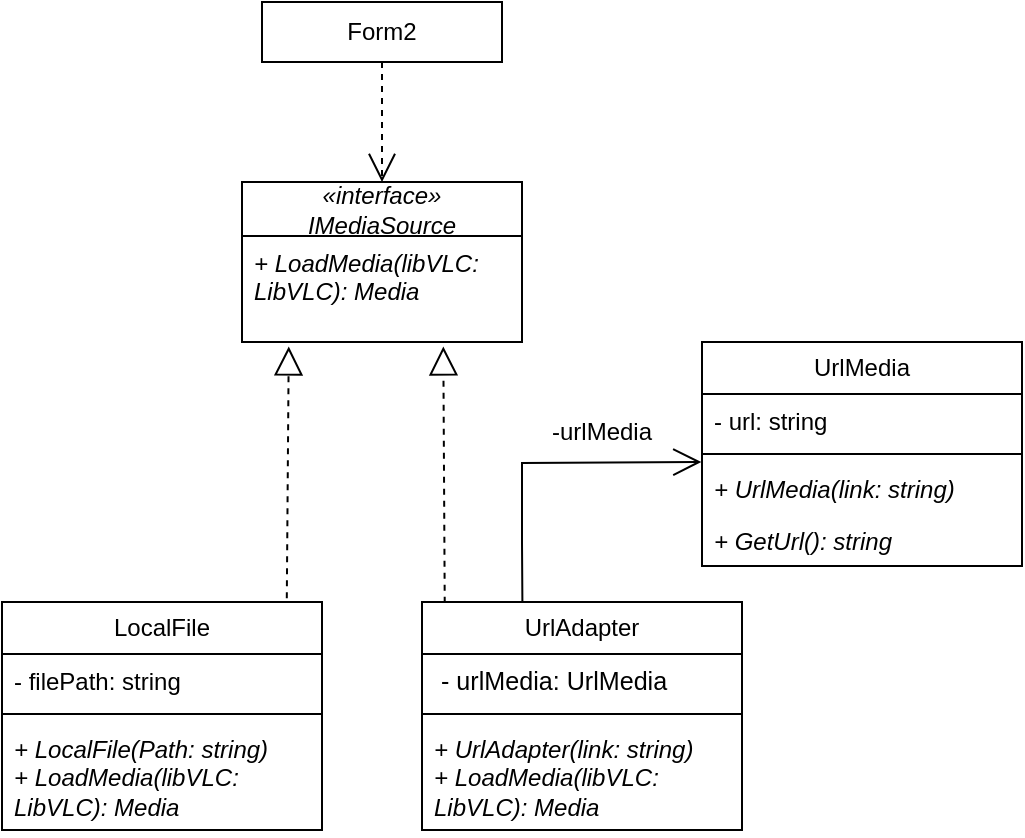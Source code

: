 <mxfile version="26.1.0">
  <diagram id="C5RBs43oDa-KdzZeNtuy" name="Page-1">
    <mxGraphModel dx="1075" dy="442" grid="1" gridSize="10" guides="1" tooltips="1" connect="1" arrows="1" fold="1" page="1" pageScale="1" pageWidth="827" pageHeight="1169" math="0" shadow="0">
      <root>
        <mxCell id="WIyWlLk6GJQsqaUBKTNV-0" />
        <mxCell id="WIyWlLk6GJQsqaUBKTNV-1" parent="WIyWlLk6GJQsqaUBKTNV-0" />
        <mxCell id="KC0JBzl_3fo8Be8MP1vC-3" value="Form2" style="rounded=0;whiteSpace=wrap;html=1;" parent="WIyWlLk6GJQsqaUBKTNV-1" vertex="1">
          <mxGeometry x="370" y="260" width="120" height="30" as="geometry" />
        </mxCell>
        <mxCell id="KC0JBzl_3fo8Be8MP1vC-11" value="UrlMedia" style="swimlane;fontStyle=0;childLayout=stackLayout;horizontal=1;startSize=26;fillColor=none;horizontalStack=0;resizeParent=1;resizeParentMax=0;resizeLast=0;collapsible=1;marginBottom=0;whiteSpace=wrap;html=1;" parent="WIyWlLk6GJQsqaUBKTNV-1" vertex="1">
          <mxGeometry x="590" y="430" width="160" height="112" as="geometry">
            <mxRectangle x="262" y="500" width="120" height="30" as="alternateBounds" />
          </mxGeometry>
        </mxCell>
        <mxCell id="yHOgOAt53ZyQ0nN1Mm53-22" value="- url: string&amp;nbsp;" style="text;strokeColor=none;fillColor=none;align=left;verticalAlign=top;spacingLeft=4;spacingRight=4;overflow=hidden;rotatable=0;points=[[0,0.5],[1,0.5]];portConstraint=eastwest;whiteSpace=wrap;html=1;" vertex="1" parent="KC0JBzl_3fo8Be8MP1vC-11">
          <mxGeometry y="26" width="160" height="26" as="geometry" />
        </mxCell>
        <mxCell id="yHOgOAt53ZyQ0nN1Mm53-23" value="" style="line;strokeWidth=1;fillColor=none;align=left;verticalAlign=middle;spacingTop=-1;spacingLeft=3;spacingRight=3;rotatable=0;labelPosition=right;points=[];portConstraint=eastwest;strokeColor=inherit;" vertex="1" parent="KC0JBzl_3fo8Be8MP1vC-11">
          <mxGeometry y="52" width="160" height="8" as="geometry" />
        </mxCell>
        <mxCell id="KC0JBzl_3fo8Be8MP1vC-12" value="&lt;i&gt;+ UrlMedia(link: string)&lt;/i&gt;" style="text;strokeColor=none;fillColor=none;align=left;verticalAlign=top;spacingLeft=4;spacingRight=4;overflow=hidden;rotatable=0;points=[[0,0.5],[1,0.5]];portConstraint=eastwest;whiteSpace=wrap;html=1;" parent="KC0JBzl_3fo8Be8MP1vC-11" vertex="1">
          <mxGeometry y="60" width="160" height="26" as="geometry" />
        </mxCell>
        <mxCell id="KC0JBzl_3fo8Be8MP1vC-13" value="&lt;i&gt;+ GetUrl(): string&lt;/i&gt;" style="text;strokeColor=none;fillColor=none;align=left;verticalAlign=top;spacingLeft=4;spacingRight=4;overflow=hidden;rotatable=0;points=[[0,0.5],[1,0.5]];portConstraint=eastwest;whiteSpace=wrap;html=1;fontStyle=0" parent="KC0JBzl_3fo8Be8MP1vC-11" vertex="1">
          <mxGeometry y="86" width="160" height="26" as="geometry" />
        </mxCell>
        <mxCell id="KC0JBzl_3fo8Be8MP1vC-33" value="&lt;div&gt;&lt;i&gt;«interface»&lt;/i&gt;&lt;/div&gt;IMediaSource" style="swimlane;fontStyle=2;childLayout=stackLayout;horizontal=1;startSize=27;fillColor=none;horizontalStack=0;resizeParent=1;resizeParentMax=0;resizeLast=0;collapsible=1;marginBottom=0;whiteSpace=wrap;html=1;" parent="WIyWlLk6GJQsqaUBKTNV-1" vertex="1">
          <mxGeometry x="360" y="350" width="140" height="80" as="geometry">
            <mxRectangle x="382" y="370" width="138" height="30" as="alternateBounds" />
          </mxGeometry>
        </mxCell>
        <mxCell id="KC0JBzl_3fo8Be8MP1vC-35" value="&lt;div&gt;+ LoadMedia(libVLC: LibVLC): Media&lt;/div&gt;" style="text;strokeColor=none;fillColor=none;align=left;verticalAlign=top;spacingLeft=4;spacingRight=4;overflow=hidden;rotatable=0;points=[[0,0.5],[1,0.5]];portConstraint=eastwest;whiteSpace=wrap;html=1;fontStyle=2" parent="KC0JBzl_3fo8Be8MP1vC-33" vertex="1">
          <mxGeometry y="27" width="140" height="53" as="geometry" />
        </mxCell>
        <mxCell id="KC0JBzl_3fo8Be8MP1vC-51" value="" style="endArrow=block;dashed=1;endFill=0;endSize=12;html=1;rounded=0;exitX=0.071;exitY=0.003;exitDx=0;exitDy=0;exitPerimeter=0;entryX=0.719;entryY=1.042;entryDx=0;entryDy=0;entryPerimeter=0;" parent="WIyWlLk6GJQsqaUBKTNV-1" source="yHOgOAt53ZyQ0nN1Mm53-0" target="KC0JBzl_3fo8Be8MP1vC-35" edge="1">
          <mxGeometry width="160" relative="1" as="geometry">
            <mxPoint x="450.0" y="560" as="sourcePoint" />
            <mxPoint x="461" y="450" as="targetPoint" />
          </mxGeometry>
        </mxCell>
        <mxCell id="KC0JBzl_3fo8Be8MP1vC-55" value="" style="endArrow=open;endSize=12;dashed=1;html=1;rounded=0;exitX=0.5;exitY=1;exitDx=0;exitDy=0;entryX=0.5;entryY=0;entryDx=0;entryDy=0;" parent="WIyWlLk6GJQsqaUBKTNV-1" source="KC0JBzl_3fo8Be8MP1vC-3" target="KC0JBzl_3fo8Be8MP1vC-33" edge="1">
          <mxGeometry width="160" relative="1" as="geometry">
            <mxPoint x="402" y="308" as="sourcePoint" />
            <mxPoint x="222" y="379" as="targetPoint" />
          </mxGeometry>
        </mxCell>
        <mxCell id="yHOgOAt53ZyQ0nN1Mm53-0" value="UrlAdapter" style="swimlane;fontStyle=0;childLayout=stackLayout;horizontal=1;startSize=26;fillColor=none;horizontalStack=0;resizeParent=1;resizeParentMax=0;resizeLast=0;collapsible=1;marginBottom=0;whiteSpace=wrap;html=1;" vertex="1" parent="WIyWlLk6GJQsqaUBKTNV-1">
          <mxGeometry x="450" y="560" width="160" height="114" as="geometry">
            <mxRectangle x="130" y="148" width="120" height="30" as="alternateBounds" />
          </mxGeometry>
        </mxCell>
        <mxCell id="yHOgOAt53ZyQ0nN1Mm53-18" value="&lt;pre style=&quot;font-family: var(--ds-font-family-code); overflow: auto; padding: calc(var(--ds-md-zoom)*8px)calc(var(--ds-md-zoom)*12px); text-wrap-mode: wrap; word-break: break-all; font-size: 12.573px; margin-top: 0px !important; margin-bottom: 0px !important;&quot;&gt;&lt;font style=&quot;color: rgb(0, 0, 0);&quot;&gt; - urlMedia: UrlMedia&lt;/font&gt;&lt;/pre&gt;" style="text;strokeColor=none;fillColor=none;align=left;verticalAlign=top;spacingLeft=4;spacingRight=4;overflow=hidden;rotatable=0;points=[[0,0.5],[1,0.5]];portConstraint=eastwest;whiteSpace=wrap;html=1;" vertex="1" parent="yHOgOAt53ZyQ0nN1Mm53-0">
          <mxGeometry y="26" width="160" height="26" as="geometry" />
        </mxCell>
        <mxCell id="yHOgOAt53ZyQ0nN1Mm53-19" value="" style="line;strokeWidth=1;fillColor=none;align=left;verticalAlign=middle;spacingTop=-1;spacingLeft=3;spacingRight=3;rotatable=0;labelPosition=right;points=[];portConstraint=eastwest;strokeColor=inherit;" vertex="1" parent="yHOgOAt53ZyQ0nN1Mm53-0">
          <mxGeometry y="52" width="160" height="8" as="geometry" />
        </mxCell>
        <mxCell id="yHOgOAt53ZyQ0nN1Mm53-1" value="&lt;i&gt;+ UrlAdapter(link: string)&lt;/i&gt;&lt;div&gt;&lt;i&gt;+ LoadMedia(libVLC: LibVLC): Media&lt;/i&gt;&lt;/div&gt;" style="text;strokeColor=none;fillColor=none;align=left;verticalAlign=top;spacingLeft=4;spacingRight=4;overflow=hidden;rotatable=0;points=[[0,0.5],[1,0.5]];portConstraint=eastwest;whiteSpace=wrap;html=1;" vertex="1" parent="yHOgOAt53ZyQ0nN1Mm53-0">
          <mxGeometry y="60" width="160" height="54" as="geometry" />
        </mxCell>
        <mxCell id="yHOgOAt53ZyQ0nN1Mm53-2" value="LocalFile" style="swimlane;fontStyle=0;childLayout=stackLayout;horizontal=1;startSize=26;fillColor=none;horizontalStack=0;resizeParent=1;resizeParentMax=0;resizeLast=0;collapsible=1;marginBottom=0;whiteSpace=wrap;html=1;" vertex="1" parent="WIyWlLk6GJQsqaUBKTNV-1">
          <mxGeometry x="240" y="560" width="160" height="114" as="geometry">
            <mxRectangle x="130" y="148" width="120" height="30" as="alternateBounds" />
          </mxGeometry>
        </mxCell>
        <mxCell id="yHOgOAt53ZyQ0nN1Mm53-20" value="- filePath: string" style="text;strokeColor=none;fillColor=none;align=left;verticalAlign=top;spacingLeft=4;spacingRight=4;overflow=hidden;rotatable=0;points=[[0,0.5],[1,0.5]];portConstraint=eastwest;whiteSpace=wrap;html=1;" vertex="1" parent="yHOgOAt53ZyQ0nN1Mm53-2">
          <mxGeometry y="26" width="160" height="26" as="geometry" />
        </mxCell>
        <mxCell id="yHOgOAt53ZyQ0nN1Mm53-21" value="" style="line;strokeWidth=1;fillColor=none;align=left;verticalAlign=middle;spacingTop=-1;spacingLeft=3;spacingRight=3;rotatable=0;labelPosition=right;points=[];portConstraint=eastwest;strokeColor=inherit;" vertex="1" parent="yHOgOAt53ZyQ0nN1Mm53-2">
          <mxGeometry y="52" width="160" height="8" as="geometry" />
        </mxCell>
        <mxCell id="yHOgOAt53ZyQ0nN1Mm53-3" value="&lt;i&gt;+ LocalFile(Path: string)&lt;/i&gt;&lt;div&gt;&lt;i&gt;+ LoadMedia(libVLC: LibVLC): Media&lt;/i&gt;&lt;/div&gt;" style="text;strokeColor=none;fillColor=none;align=left;verticalAlign=top;spacingLeft=4;spacingRight=4;overflow=hidden;rotatable=0;points=[[0,0.5],[1,0.5]];portConstraint=eastwest;whiteSpace=wrap;html=1;" vertex="1" parent="yHOgOAt53ZyQ0nN1Mm53-2">
          <mxGeometry y="60" width="160" height="54" as="geometry" />
        </mxCell>
        <mxCell id="yHOgOAt53ZyQ0nN1Mm53-7" value="" style="endArrow=block;dashed=1;endFill=0;endSize=12;html=1;rounded=0;entryX=0.167;entryY=1.042;entryDx=0;entryDy=0;entryPerimeter=0;exitX=0.89;exitY=-0.016;exitDx=0;exitDy=0;exitPerimeter=0;" edge="1" parent="WIyWlLk6GJQsqaUBKTNV-1" source="yHOgOAt53ZyQ0nN1Mm53-2" target="KC0JBzl_3fo8Be8MP1vC-35">
          <mxGeometry width="160" relative="1" as="geometry">
            <mxPoint x="501" y="568" as="sourcePoint" />
            <mxPoint x="498" y="437" as="targetPoint" />
          </mxGeometry>
        </mxCell>
        <mxCell id="yHOgOAt53ZyQ0nN1Mm53-26" value="" style="endArrow=open;endFill=1;endSize=12;html=1;rounded=0;exitX=0.345;exitY=-0.004;exitDx=0;exitDy=0;exitPerimeter=0;entryX=-0.002;entryY=0;entryDx=0;entryDy=0;entryPerimeter=0;" edge="1" parent="WIyWlLk6GJQsqaUBKTNV-1" target="KC0JBzl_3fo8Be8MP1vC-12">
          <mxGeometry width="160" relative="1" as="geometry">
            <mxPoint x="500.2" y="560.004" as="sourcePoint" />
            <mxPoint x="585.96" y="489.966" as="targetPoint" />
            <Array as="points">
              <mxPoint x="500" y="530.46" />
              <mxPoint x="500" y="490.46" />
            </Array>
          </mxGeometry>
        </mxCell>
        <mxCell id="yHOgOAt53ZyQ0nN1Mm53-27" value="-urlMedia" style="text;html=1;align=center;verticalAlign=middle;whiteSpace=wrap;rounded=0;" vertex="1" parent="WIyWlLk6GJQsqaUBKTNV-1">
          <mxGeometry x="510" y="460" width="60" height="30" as="geometry" />
        </mxCell>
      </root>
    </mxGraphModel>
  </diagram>
</mxfile>
